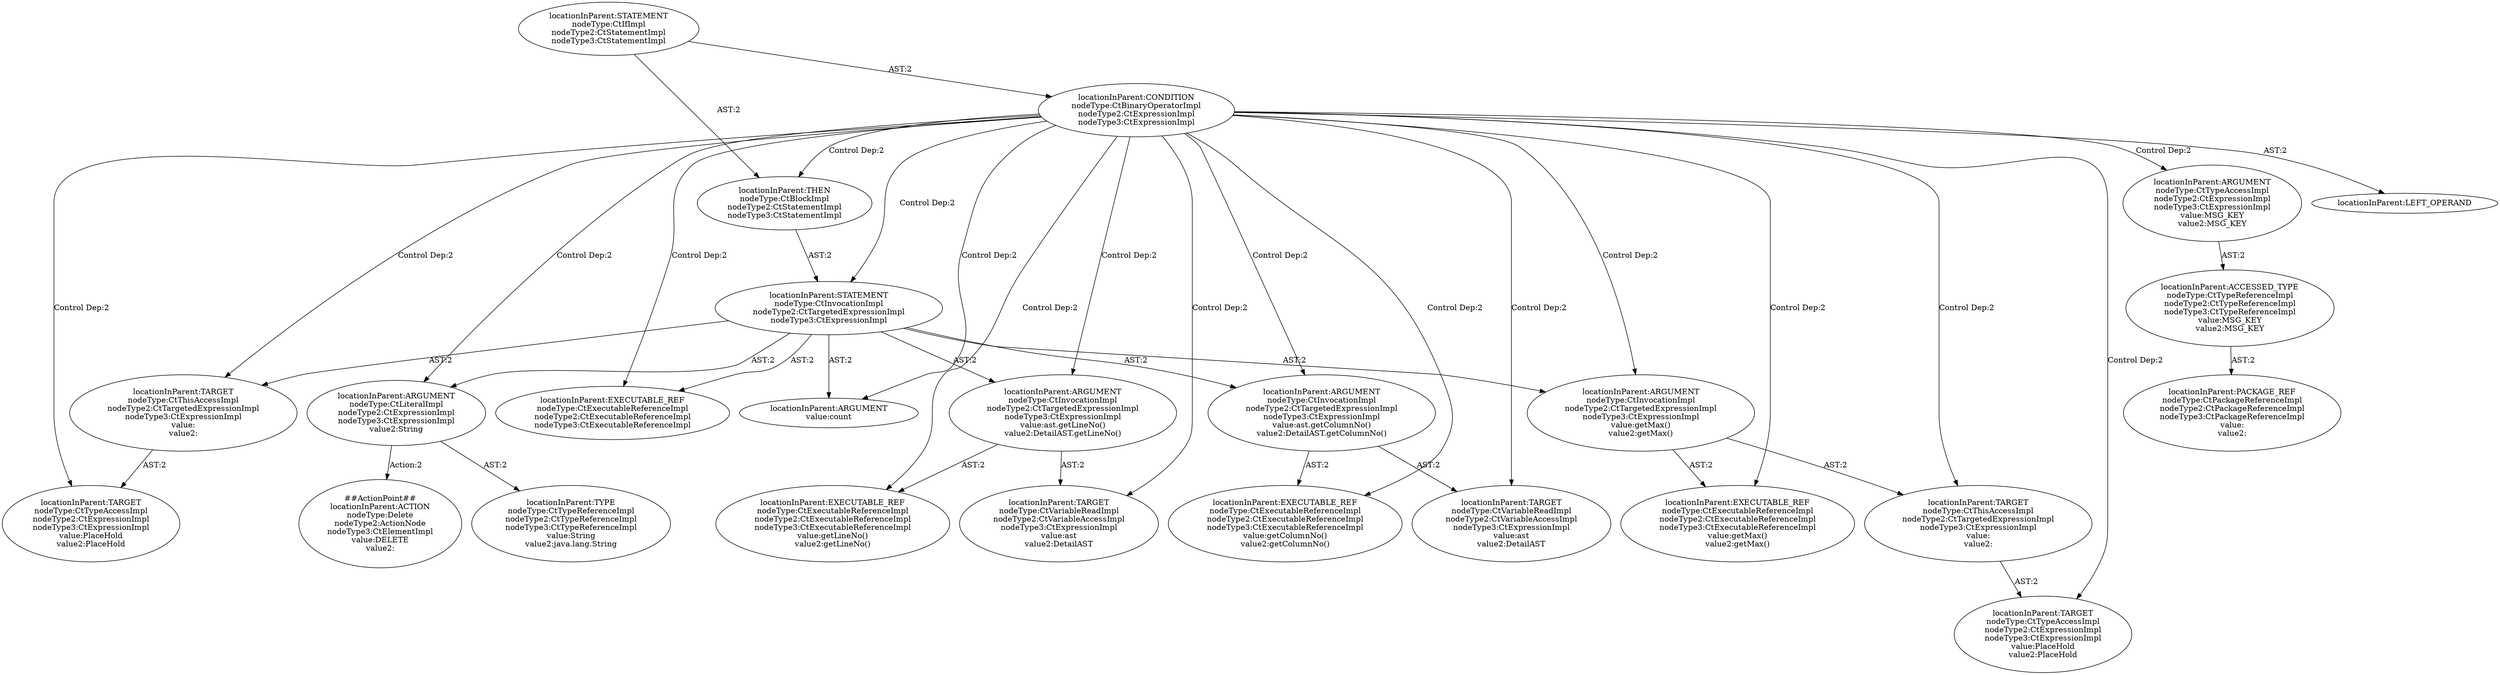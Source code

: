 digraph "Pattern" {
0 [label="##ActionPoint##
locationInParent:ACTION
nodeType:Delete
nodeType2:ActionNode
nodeType3:CtElementImpl
value:DELETE
value2:" shape=ellipse]
1 [label="locationInParent:ARGUMENT
nodeType:CtLiteralImpl
nodeType2:CtExpressionImpl
nodeType3:CtExpressionImpl
value2:String" shape=ellipse]
2 [label="locationInParent:CONDITION
nodeType:CtBinaryOperatorImpl
nodeType2:CtExpressionImpl
nodeType3:CtExpressionImpl" shape=ellipse]
3 [label="locationInParent:STATEMENT
nodeType:CtIfImpl
nodeType2:CtStatementImpl
nodeType3:CtStatementImpl" shape=ellipse]
4 [label="locationInParent:LEFT_OPERAND" shape=ellipse]
5 [label="locationInParent:THEN
nodeType:CtBlockImpl
nodeType2:CtStatementImpl
nodeType3:CtStatementImpl" shape=ellipse]
6 [label="locationInParent:STATEMENT
nodeType:CtInvocationImpl
nodeType2:CtTargetedExpressionImpl
nodeType3:CtExpressionImpl" shape=ellipse]
7 [label="locationInParent:EXECUTABLE_REF
nodeType:CtExecutableReferenceImpl
nodeType2:CtExecutableReferenceImpl
nodeType3:CtExecutableReferenceImpl" shape=ellipse]
8 [label="locationInParent:TARGET
nodeType:CtThisAccessImpl
nodeType2:CtTargetedExpressionImpl
nodeType3:CtExpressionImpl
value:
value2:" shape=ellipse]
9 [label="locationInParent:TARGET
nodeType:CtTypeAccessImpl
nodeType2:CtExpressionImpl
nodeType3:CtExpressionImpl
value:PlaceHold
value2:PlaceHold" shape=ellipse]
10 [label="locationInParent:ARGUMENT
nodeType:CtInvocationImpl
nodeType2:CtTargetedExpressionImpl
nodeType3:CtExpressionImpl
value:ast.getLineNo()
value2:DetailAST.getLineNo()" shape=ellipse]
11 [label="locationInParent:EXECUTABLE_REF
nodeType:CtExecutableReferenceImpl
nodeType2:CtExecutableReferenceImpl
nodeType3:CtExecutableReferenceImpl
value:getLineNo()
value2:getLineNo()" shape=ellipse]
12 [label="locationInParent:TARGET
nodeType:CtVariableReadImpl
nodeType2:CtVariableAccessImpl
nodeType3:CtExpressionImpl
value:ast
value2:DetailAST" shape=ellipse]
13 [label="locationInParent:ARGUMENT
nodeType:CtInvocationImpl
nodeType2:CtTargetedExpressionImpl
nodeType3:CtExpressionImpl
value:ast.getColumnNo()
value2:DetailAST.getColumnNo()" shape=ellipse]
14 [label="locationInParent:EXECUTABLE_REF
nodeType:CtExecutableReferenceImpl
nodeType2:CtExecutableReferenceImpl
nodeType3:CtExecutableReferenceImpl
value:getColumnNo()
value2:getColumnNo()" shape=ellipse]
15 [label="locationInParent:TARGET
nodeType:CtVariableReadImpl
nodeType2:CtVariableAccessImpl
nodeType3:CtExpressionImpl
value:ast
value2:DetailAST" shape=ellipse]
16 [label="locationInParent:ARGUMENT
value:count" shape=ellipse]
17 [label="locationInParent:ARGUMENT
nodeType:CtInvocationImpl
nodeType2:CtTargetedExpressionImpl
nodeType3:CtExpressionImpl
value:getMax()
value2:getMax()" shape=ellipse]
18 [label="locationInParent:EXECUTABLE_REF
nodeType:CtExecutableReferenceImpl
nodeType2:CtExecutableReferenceImpl
nodeType3:CtExecutableReferenceImpl
value:getMax()
value2:getMax()" shape=ellipse]
19 [label="locationInParent:TARGET
nodeType:CtThisAccessImpl
nodeType2:CtTargetedExpressionImpl
nodeType3:CtExpressionImpl
value:
value2:" shape=ellipse]
20 [label="locationInParent:TARGET
nodeType:CtTypeAccessImpl
nodeType2:CtExpressionImpl
nodeType3:CtExpressionImpl
value:PlaceHold
value2:PlaceHold" shape=ellipse]
21 [label="locationInParent:ARGUMENT
nodeType:CtTypeAccessImpl
nodeType2:CtExpressionImpl
nodeType3:CtExpressionImpl
value:MSG_KEY
value2:MSG_KEY" shape=ellipse]
22 [label="locationInParent:ACCESSED_TYPE
nodeType:CtTypeReferenceImpl
nodeType2:CtTypeReferenceImpl
nodeType3:CtTypeReferenceImpl
value:MSG_KEY
value2:MSG_KEY" shape=ellipse]
23 [label="locationInParent:PACKAGE_REF
nodeType:CtPackageReferenceImpl
nodeType2:CtPackageReferenceImpl
nodeType3:CtPackageReferenceImpl
value:
value2:" shape=ellipse]
24 [label="locationInParent:TYPE
nodeType:CtTypeReferenceImpl
nodeType2:CtTypeReferenceImpl
nodeType3:CtTypeReferenceImpl
value:String
value2:java.lang.String" shape=ellipse]
1 -> 0 [label="Action:2"];
1 -> 24 [label="AST:2"];
2 -> 1 [label="Control Dep:2"];
2 -> 4 [label="AST:2"];
2 -> 5 [label="Control Dep:2"];
2 -> 6 [label="Control Dep:2"];
2 -> 7 [label="Control Dep:2"];
2 -> 8 [label="Control Dep:2"];
2 -> 9 [label="Control Dep:2"];
2 -> 10 [label="Control Dep:2"];
2 -> 11 [label="Control Dep:2"];
2 -> 12 [label="Control Dep:2"];
2 -> 13 [label="Control Dep:2"];
2 -> 14 [label="Control Dep:2"];
2 -> 15 [label="Control Dep:2"];
2 -> 16 [label="Control Dep:2"];
2 -> 17 [label="Control Dep:2"];
2 -> 18 [label="Control Dep:2"];
2 -> 19 [label="Control Dep:2"];
2 -> 20 [label="Control Dep:2"];
2 -> 21 [label="Control Dep:2"];
3 -> 2 [label="AST:2"];
3 -> 5 [label="AST:2"];
5 -> 6 [label="AST:2"];
6 -> 1 [label="AST:2"];
6 -> 8 [label="AST:2"];
6 -> 7 [label="AST:2"];
6 -> 10 [label="AST:2"];
6 -> 13 [label="AST:2"];
6 -> 16 [label="AST:2"];
6 -> 17 [label="AST:2"];
8 -> 9 [label="AST:2"];
10 -> 12 [label="AST:2"];
10 -> 11 [label="AST:2"];
13 -> 15 [label="AST:2"];
13 -> 14 [label="AST:2"];
17 -> 19 [label="AST:2"];
17 -> 18 [label="AST:2"];
19 -> 20 [label="AST:2"];
21 -> 22 [label="AST:2"];
22 -> 23 [label="AST:2"];
}